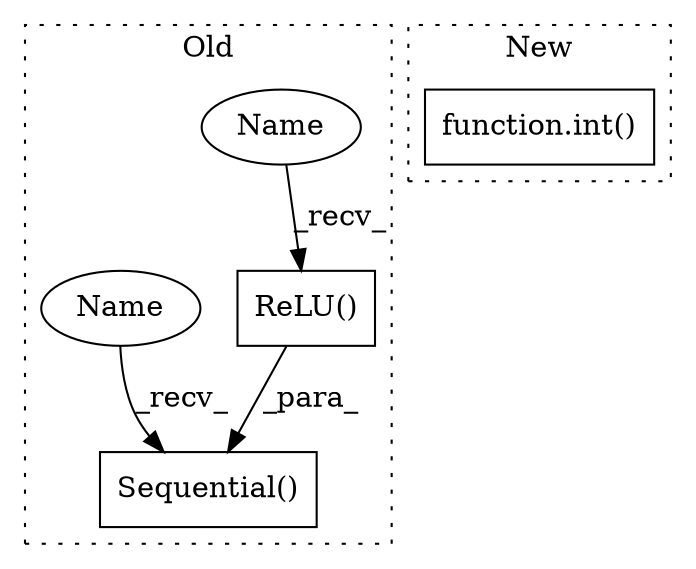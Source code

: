 digraph G {
subgraph cluster0 {
1 [label="ReLU()" a="75" s="2269" l="9" shape="box"];
3 [label="Sequential()" a="75" s="2117,2338" l="28,1" shape="box"];
4 [label="Name" a="87" s="2269" l="2" shape="ellipse"];
5 [label="Name" a="87" s="2117" l="2" shape="ellipse"];
label = "Old";
style="dotted";
}
subgraph cluster1 {
2 [label="function.int()" a="75" s="1887,1904" l="4,1" shape="box"];
label = "New";
style="dotted";
}
1 -> 3 [label="_para_"];
4 -> 1 [label="_recv_"];
5 -> 3 [label="_recv_"];
}